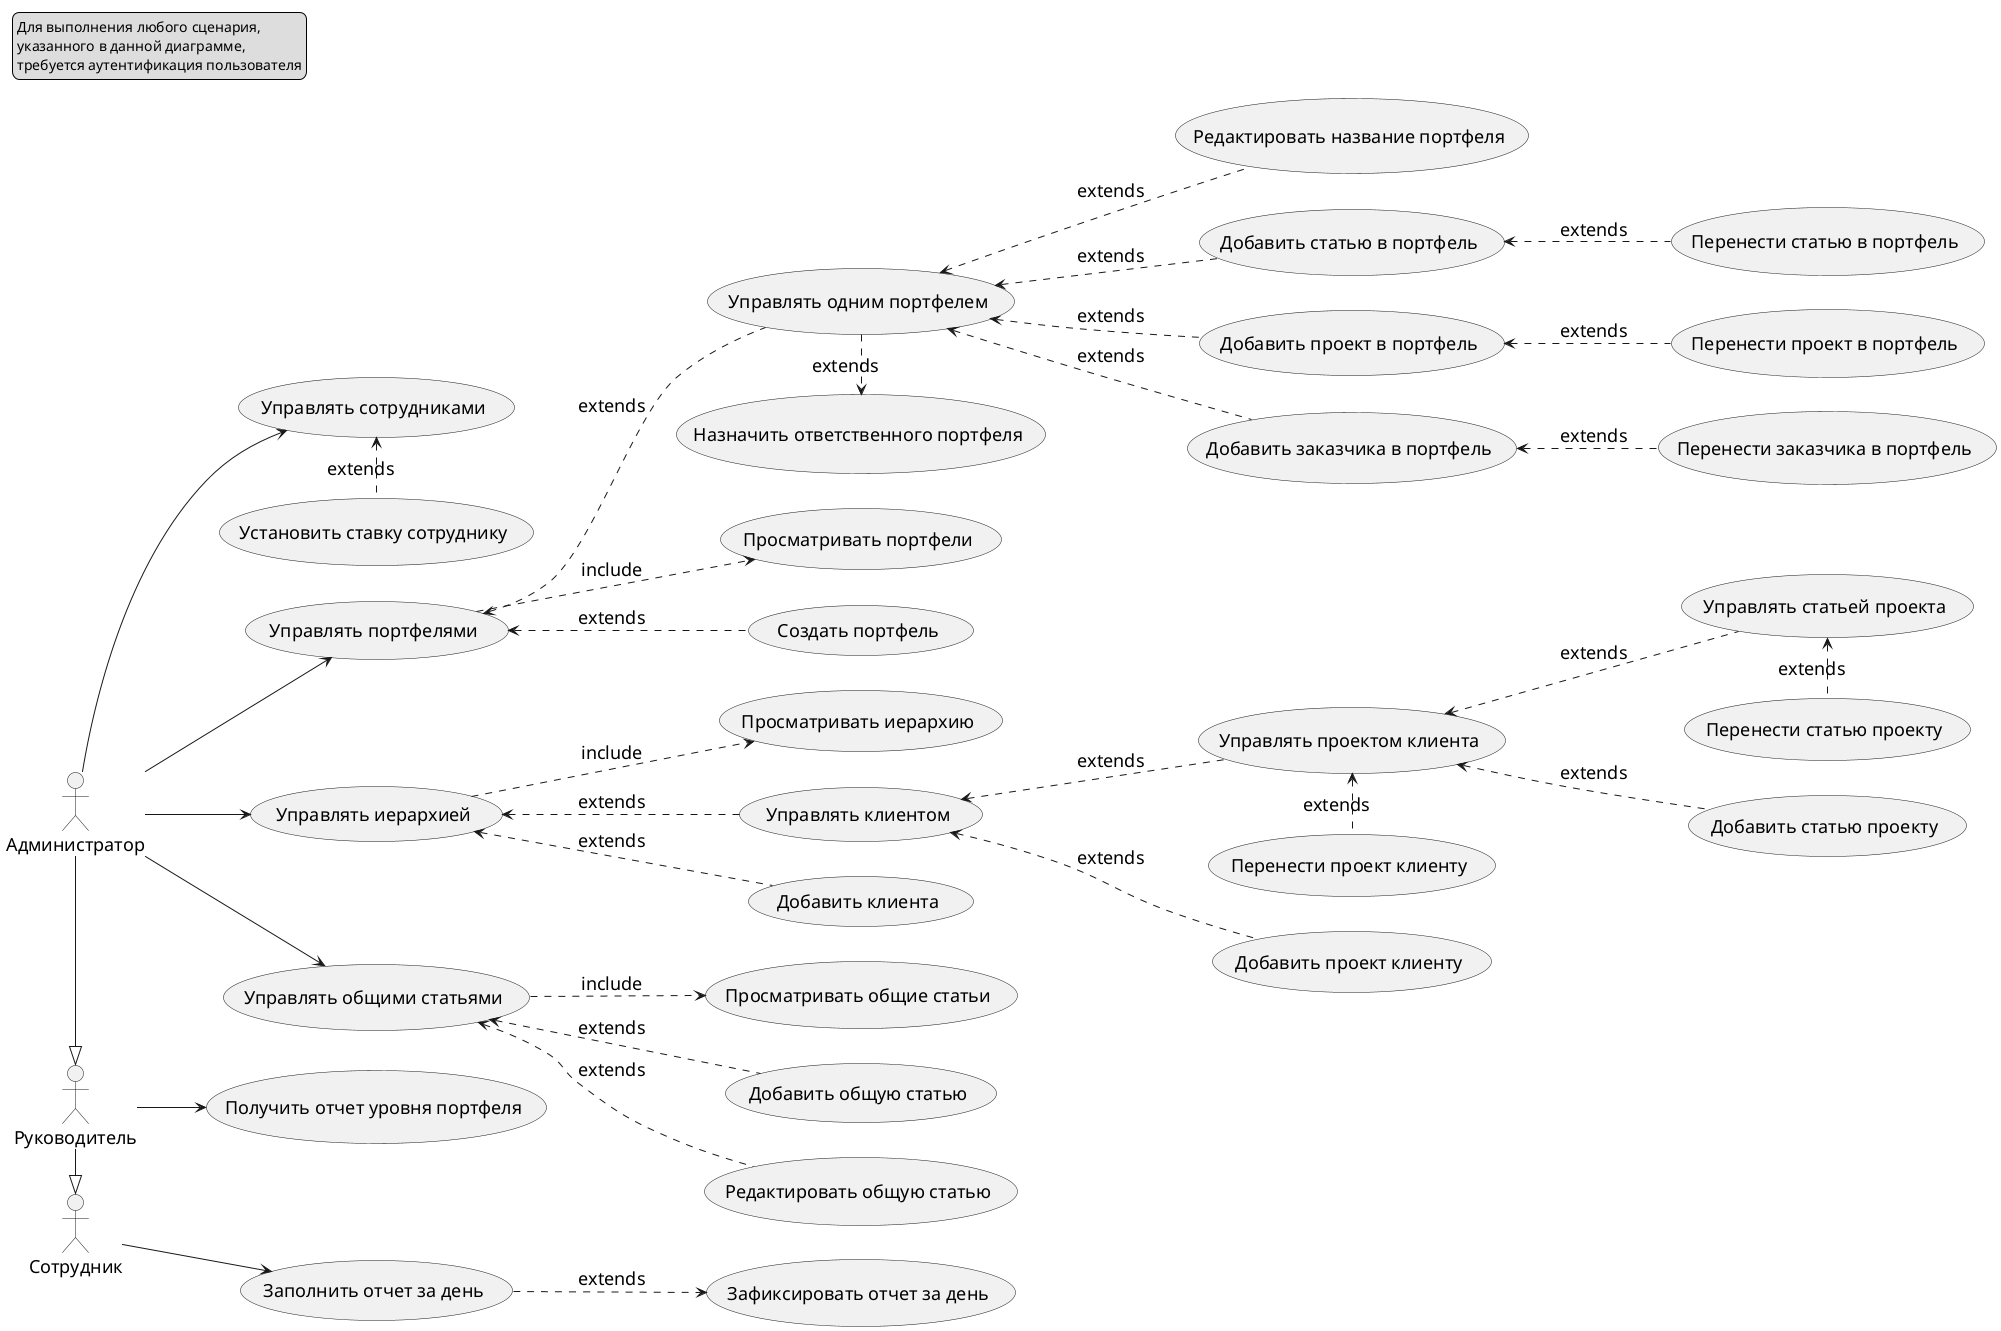 @startuml 'APTracker Use Cases'
left to right direction
skinparam DefaultFontSize 18

:Администратор: as Admin
:Руководитель: as Manager
:Сотрудник: as Developer

Admin -|> Manager
Manager -|> Developer


(Управлять портфелями) as (BagManage)
(Просматривать портфели) as (BagView)
(Создать портфель) as (BagCreate)

(Управлять одним портфелем) as (BagManageSingle)
(Редактировать название портфеля) as (BagRename)
(Назначить ответственного портфеля) as (BagSetResponsive)

(Добавить статью в портфель) as (BagAddArticle)
(Перенести статью в портфель) as (BagMoveArticle)

(Добавить проект в портфель) as (BagAddProject)
(Перенести проект в портфель) as (BagMoveProject)

(Добавить заказчика в портфель) as (BagAddClient)
(Перенести заказчика в портфель) as (BagMoveClient)

(BagManage) <.. (BagCreate) : extends
(BagManage) ..> (BagView) : include

(BagManage) <.. (BagManageSingle) : extends

(BagManageSingle) <.. (BagAddArticle) : extends
(BagAddArticle) <.. (BagMoveArticle) : extends

(BagManageSingle) <.. (BagAddProject) : extends
(BagAddProject) <.. (BagMoveProject) : extends

(BagManageSingle) <.. (BagAddClient) : extends
(BagAddClient) <.. (BagMoveClient) : extends

(BagManageSingle) <.. (BagRename) : extends

(BagManageSingle) .> (BagSetResponsive) : extends

Admin --> (BagManage)

(Получить отчет уровня портфеля) as (GetBagReport)
Manager --> (GetBagReport)

(Заполнить отчет за день) as (FillDailyReport)
(Зафиксировать отчет за день) as (FixDailyReport)
(FillDailyReport) ..> (FixDailyReport) : extends

Developer --> (FillDailyReport)

(Управлять иерархией) as (ManageHierarchy)
(Просматривать иерархию) as (ViewHierarchy)
(ManageHierarchy) ..> (ViewHierarchy) : include

(Управлять клиентом) as (ManageClient)
(Управлять проектом клиента) as (ManageProject)
(Управлять статьей проекта) as (ManageArticle)

(ManageHierarchy) <.. (ManageClient) : extends
(ManageClient) <.. (ManageProject) : extends
(ManageProject) <.. (ManageArticle) : extends


(Добавить клиента) as (AddClient)
(Добавить проект клиенту) as (AddProject)
(Добавить статью проекту) as (AddArticle)

(ManageHierarchy) <.. (AddClient) : extends
(ManageClient) <.. (AddProject) : extends
(ManageProject) <.. (AddArticle) : extends

(Перенести проект клиенту) as (TransferProject)
(Перенести статью проекту) as (TransferArticle)

(ManageProject) <. (TransferProject) : extends
(ManageArticle) <. (TransferArticle) : extends

(Управлять общими статьями) as (ManageCommonArticles)

(ManageCommonArticles) ..> (ViewCommonArticles) : include

(ManageCommonArticles) <.. (AddCommonArticle) : extends
(ManageCommonArticles) <.. (EditCommonArticle) : extends

(Просматривать общие статьи) as (ViewCommonArticles)
(Добавить общую статью) as (AddCommonArticle)
(Редактировать общую статью) as (EditCommonArticle)

(Управлять сотрудниками) as (ManageUsers)

(Установить ставку сотруднику) as (SetUserRate)
(ManageUsers) <. (SetUserRate) : extends


Admin --> (ManageUsers)
Admin --> (ManageHierarchy)
Admin --> (ManageCommonArticles)

legend top left
    Для выполнения любого сценария,
    указанного в данной диаграмме,
    требуется аутентификация пользователя
endlegend


@enduml